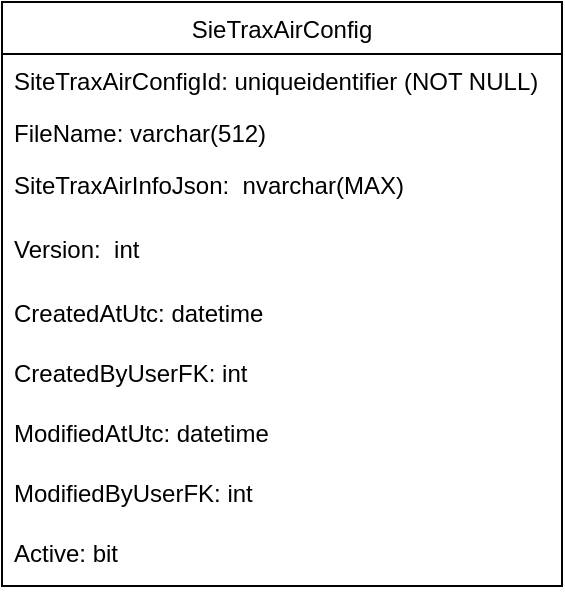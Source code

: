 <mxfile version="14.7.10" type="github">
  <diagram id="LfuN3afltNAUj96yuNtI" name="Page-1">
    <mxGraphModel dx="1422" dy="762" grid="1" gridSize="10" guides="1" tooltips="1" connect="1" arrows="1" fold="1" page="1" pageScale="1" pageWidth="850" pageHeight="1100" background="#FFFFFF" math="0" shadow="0">
      <root>
        <mxCell id="0" />
        <mxCell id="1" parent="0" />
        <mxCell id="fk5U0ERBnm-fI7Ly3tCM-67" value="SieTraxAirConfig" style="swimlane;fontStyle=0;childLayout=stackLayout;horizontal=1;startSize=26;fillColor=none;horizontalStack=0;resizeParent=1;resizeParentMax=0;resizeLast=0;collapsible=1;marginBottom=0;" vertex="1" parent="1">
          <mxGeometry x="240" y="390" width="280" height="292" as="geometry" />
        </mxCell>
        <mxCell id="fk5U0ERBnm-fI7Ly3tCM-68" value="SiteTraxAirConfigId: uniqueidentifier (NOT NULL)" style="text;strokeColor=none;fillColor=none;align=left;verticalAlign=top;spacingLeft=4;spacingRight=4;overflow=hidden;rotatable=0;points=[[0,0.5],[1,0.5]];portConstraint=eastwest;" vertex="1" parent="fk5U0ERBnm-fI7Ly3tCM-67">
          <mxGeometry y="26" width="280" height="26" as="geometry" />
        </mxCell>
        <mxCell id="fk5U0ERBnm-fI7Ly3tCM-91" value="FileName: varchar(512)" style="text;strokeColor=none;fillColor=none;align=left;verticalAlign=top;spacingLeft=4;spacingRight=4;overflow=hidden;rotatable=0;points=[[0,0.5],[1,0.5]];portConstraint=eastwest;" vertex="1" parent="fk5U0ERBnm-fI7Ly3tCM-67">
          <mxGeometry y="52" width="280" height="26" as="geometry" />
        </mxCell>
        <mxCell id="fk5U0ERBnm-fI7Ly3tCM-70" value="SiteTraxAirInfoJson:  nvarchar(MAX)" style="text;strokeColor=none;fillColor=none;align=left;verticalAlign=top;spacingLeft=4;spacingRight=4;overflow=hidden;rotatable=0;points=[[0,0.5],[1,0.5]];portConstraint=eastwest;" vertex="1" parent="fk5U0ERBnm-fI7Ly3tCM-67">
          <mxGeometry y="78" width="280" height="32" as="geometry" />
        </mxCell>
        <mxCell id="fk5U0ERBnm-fI7Ly3tCM-89" value="Version:  int" style="text;strokeColor=none;fillColor=none;align=left;verticalAlign=top;spacingLeft=4;spacingRight=4;overflow=hidden;rotatable=0;points=[[0,0.5],[1,0.5]];portConstraint=eastwest;" vertex="1" parent="fk5U0ERBnm-fI7Ly3tCM-67">
          <mxGeometry y="110" width="280" height="32" as="geometry" />
        </mxCell>
        <mxCell id="fk5U0ERBnm-fI7Ly3tCM-73" value="CreatedAtUtc: datetime" style="text;strokeColor=none;fillColor=none;align=left;verticalAlign=top;spacingLeft=4;spacingRight=4;overflow=hidden;rotatable=0;points=[[0,0.5],[1,0.5]];portConstraint=eastwest;" vertex="1" parent="fk5U0ERBnm-fI7Ly3tCM-67">
          <mxGeometry y="142" width="280" height="30" as="geometry" />
        </mxCell>
        <mxCell id="fk5U0ERBnm-fI7Ly3tCM-74" value="CreatedByUserFK: int" style="text;strokeColor=none;fillColor=none;align=left;verticalAlign=top;spacingLeft=4;spacingRight=4;overflow=hidden;rotatable=0;points=[[0,0.5],[1,0.5]];portConstraint=eastwest;" vertex="1" parent="fk5U0ERBnm-fI7Ly3tCM-67">
          <mxGeometry y="172" width="280" height="30" as="geometry" />
        </mxCell>
        <mxCell id="fk5U0ERBnm-fI7Ly3tCM-75" value="ModifiedAtUtc: datetime" style="text;strokeColor=none;fillColor=none;align=left;verticalAlign=top;spacingLeft=4;spacingRight=4;overflow=hidden;rotatable=0;points=[[0,0.5],[1,0.5]];portConstraint=eastwest;" vertex="1" parent="fk5U0ERBnm-fI7Ly3tCM-67">
          <mxGeometry y="202" width="280" height="30" as="geometry" />
        </mxCell>
        <mxCell id="fk5U0ERBnm-fI7Ly3tCM-76" value="ModifiedByUserFK: int" style="text;strokeColor=none;fillColor=none;align=left;verticalAlign=top;spacingLeft=4;spacingRight=4;overflow=hidden;rotatable=0;points=[[0,0.5],[1,0.5]];portConstraint=eastwest;" vertex="1" parent="fk5U0ERBnm-fI7Ly3tCM-67">
          <mxGeometry y="232" width="280" height="30" as="geometry" />
        </mxCell>
        <mxCell id="fk5U0ERBnm-fI7Ly3tCM-77" value="Active: bit" style="text;strokeColor=none;fillColor=none;align=left;verticalAlign=top;spacingLeft=4;spacingRight=4;overflow=hidden;rotatable=0;points=[[0,0.5],[1,0.5]];portConstraint=eastwest;" vertex="1" parent="fk5U0ERBnm-fI7Ly3tCM-67">
          <mxGeometry y="262" width="280" height="30" as="geometry" />
        </mxCell>
      </root>
    </mxGraphModel>
  </diagram>
</mxfile>
